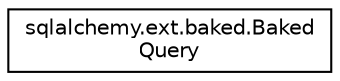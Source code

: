 digraph "Graphical Class Hierarchy"
{
 // LATEX_PDF_SIZE
  edge [fontname="Helvetica",fontsize="10",labelfontname="Helvetica",labelfontsize="10"];
  node [fontname="Helvetica",fontsize="10",shape=record];
  rankdir="LR";
  Node0 [label="sqlalchemy.ext.baked.Baked\lQuery",height=0.2,width=0.4,color="black", fillcolor="white", style="filled",URL="$classsqlalchemy_1_1ext_1_1baked_1_1BakedQuery.html",tooltip=" "];
}
